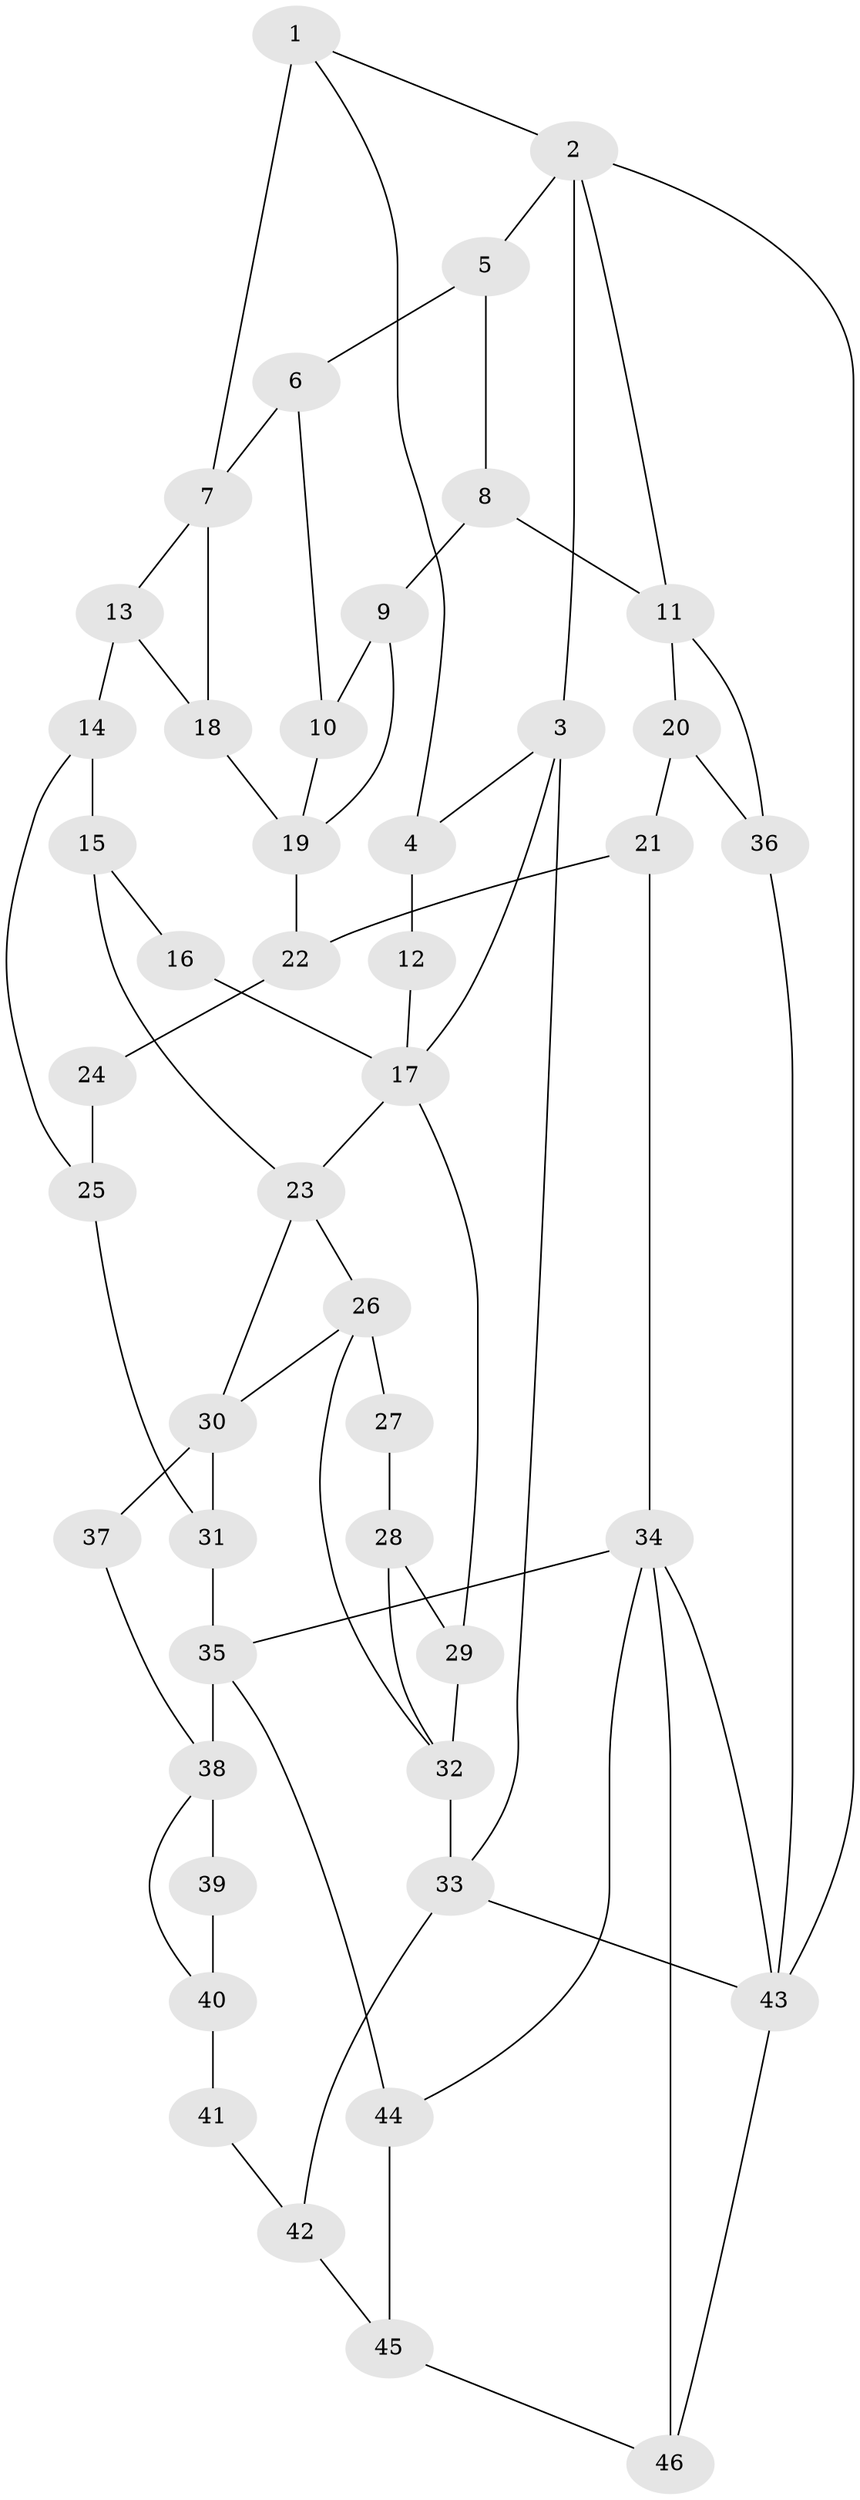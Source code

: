 // original degree distribution, {3: 0.017391304347826087, 5: 0.46956521739130436, 6: 0.24347826086956523, 4: 0.26956521739130435}
// Generated by graph-tools (version 1.1) at 2025/54/03/04/25 22:54:08]
// undirected, 46 vertices, 75 edges
graph export_dot {
  node [color=gray90,style=filled];
  1;
  2;
  3;
  4;
  5;
  6;
  7;
  8;
  9;
  10;
  11;
  12;
  13;
  14;
  15;
  16;
  17;
  18;
  19;
  20;
  21;
  22;
  23;
  24;
  25;
  26;
  27;
  28;
  29;
  30;
  31;
  32;
  33;
  34;
  35;
  36;
  37;
  38;
  39;
  40;
  41;
  42;
  43;
  44;
  45;
  46;
  1 -- 2 [weight=1.0];
  1 -- 4 [weight=1.0];
  1 -- 7 [weight=2.0];
  2 -- 3 [weight=1.0];
  2 -- 5 [weight=1.0];
  2 -- 11 [weight=1.0];
  2 -- 43 [weight=1.0];
  3 -- 4 [weight=1.0];
  3 -- 17 [weight=1.0];
  3 -- 33 [weight=1.0];
  4 -- 12 [weight=2.0];
  5 -- 6 [weight=2.0];
  5 -- 8 [weight=1.0];
  6 -- 7 [weight=2.0];
  6 -- 10 [weight=1.0];
  7 -- 13 [weight=1.0];
  7 -- 18 [weight=1.0];
  8 -- 9 [weight=2.0];
  8 -- 11 [weight=1.0];
  9 -- 10 [weight=1.0];
  9 -- 19 [weight=1.0];
  10 -- 19 [weight=1.0];
  11 -- 20 [weight=1.0];
  11 -- 36 [weight=1.0];
  12 -- 17 [weight=1.0];
  13 -- 14 [weight=1.0];
  13 -- 18 [weight=1.0];
  14 -- 15 [weight=4.0];
  14 -- 25 [weight=1.0];
  15 -- 16 [weight=1.0];
  15 -- 23 [weight=1.0];
  16 -- 17 [weight=2.0];
  17 -- 23 [weight=1.0];
  17 -- 29 [weight=1.0];
  18 -- 19 [weight=2.0];
  19 -- 22 [weight=2.0];
  20 -- 21 [weight=2.0];
  20 -- 36 [weight=3.0];
  21 -- 22 [weight=2.0];
  21 -- 34 [weight=1.0];
  22 -- 24 [weight=2.0];
  23 -- 26 [weight=1.0];
  23 -- 30 [weight=1.0];
  24 -- 25 [weight=1.0];
  25 -- 31 [weight=1.0];
  26 -- 27 [weight=3.0];
  26 -- 30 [weight=1.0];
  26 -- 32 [weight=1.0];
  27 -- 28 [weight=3.0];
  28 -- 29 [weight=1.0];
  28 -- 32 [weight=2.0];
  29 -- 32 [weight=1.0];
  30 -- 31 [weight=2.0];
  30 -- 37 [weight=2.0];
  31 -- 35 [weight=1.0];
  32 -- 33 [weight=2.0];
  33 -- 42 [weight=2.0];
  33 -- 43 [weight=1.0];
  34 -- 35 [weight=1.0];
  34 -- 43 [weight=1.0];
  34 -- 44 [weight=1.0];
  34 -- 46 [weight=1.0];
  35 -- 38 [weight=1.0];
  35 -- 44 [weight=1.0];
  36 -- 43 [weight=2.0];
  37 -- 38 [weight=1.0];
  38 -- 39 [weight=3.0];
  38 -- 40 [weight=1.0];
  39 -- 40 [weight=3.0];
  40 -- 41 [weight=2.0];
  41 -- 42 [weight=2.0];
  42 -- 45 [weight=2.0];
  43 -- 46 [weight=1.0];
  44 -- 45 [weight=2.0];
  45 -- 46 [weight=1.0];
}
